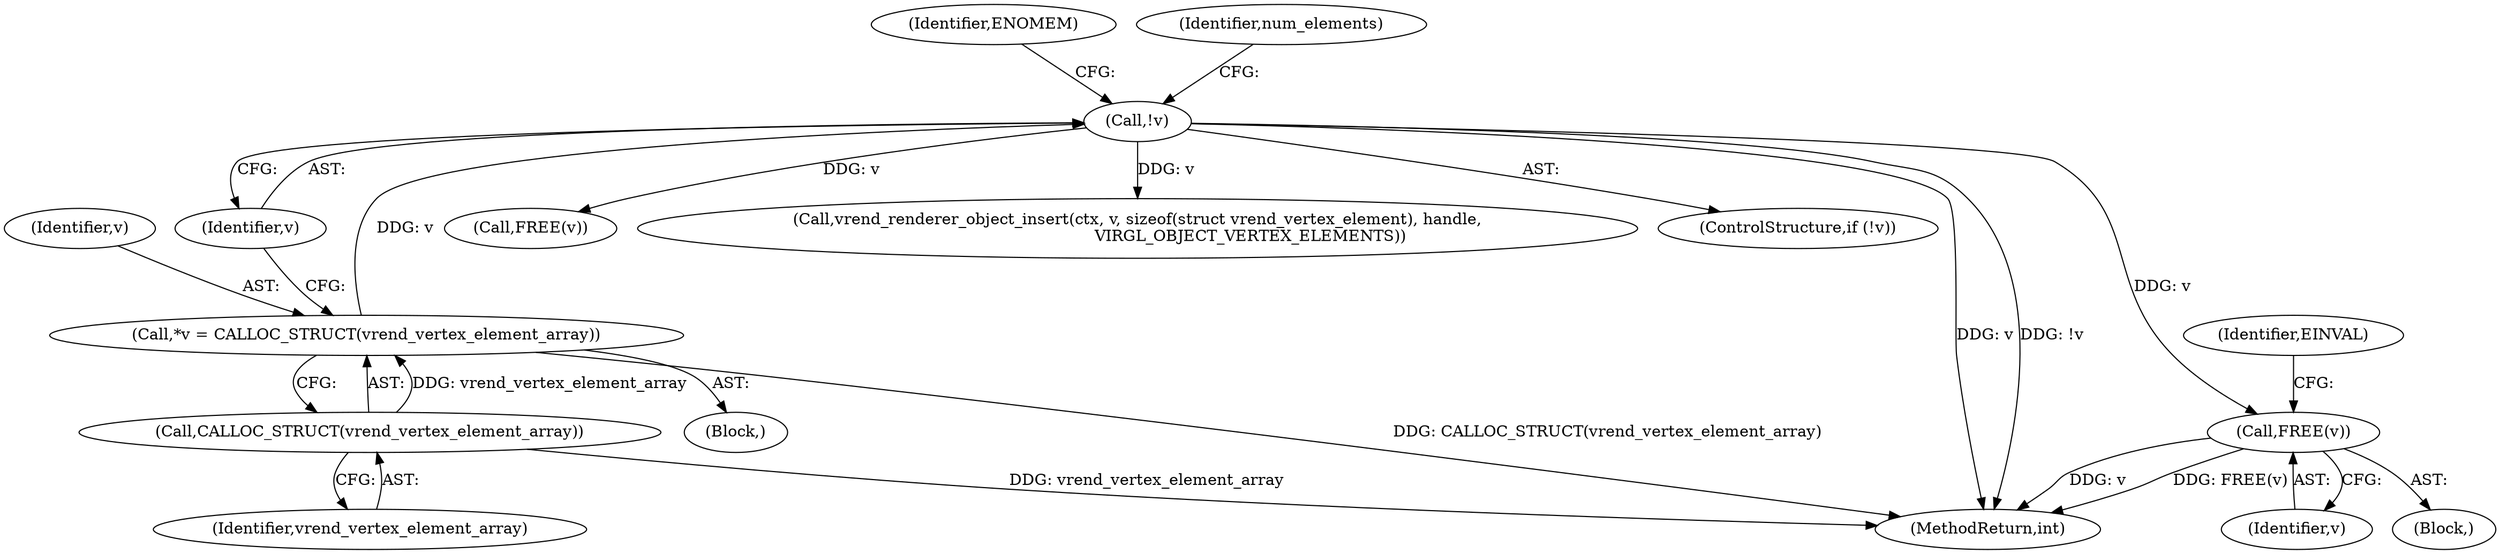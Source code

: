 digraph "0_virglrenderer_737c3350850ca4dbc5633b3bdb4118176ce59920@pointer" {
"1000452" [label="(Call,FREE(v))"];
"1000116" [label="(Call,!v)"];
"1000107" [label="(Call,*v = CALLOC_STRUCT(vrend_vertex_element_array))"];
"1000109" [label="(Call,CALLOC_STRUCT(vrend_vertex_element_array))"];
"1000116" [label="(Call,!v)"];
"1000117" [label="(Identifier,v)"];
"1000168" [label="(Call,FREE(v))"];
"1000624" [label="(Call,vrend_renderer_object_insert(ctx, v, sizeof(struct vrend_vertex_element), handle,\n                                             VIRGL_OBJECT_VERTEX_ELEMENTS))"];
"1000105" [label="(Block,)"];
"1000110" [label="(Identifier,vrend_vertex_element_array)"];
"1000119" [label="(Identifier,ENOMEM)"];
"1000122" [label="(Identifier,num_elements)"];
"1000109" [label="(Call,CALLOC_STRUCT(vrend_vertex_element_array))"];
"1000453" [label="(Identifier,v)"];
"1000115" [label="(ControlStructure,if (!v))"];
"1000107" [label="(Call,*v = CALLOC_STRUCT(vrend_vertex_element_array))"];
"1000443" [label="(Block,)"];
"1000455" [label="(Identifier,EINVAL)"];
"1000641" [label="(MethodReturn,int)"];
"1000108" [label="(Identifier,v)"];
"1000452" [label="(Call,FREE(v))"];
"1000452" -> "1000443"  [label="AST: "];
"1000452" -> "1000453"  [label="CFG: "];
"1000453" -> "1000452"  [label="AST: "];
"1000455" -> "1000452"  [label="CFG: "];
"1000452" -> "1000641"  [label="DDG: FREE(v)"];
"1000452" -> "1000641"  [label="DDG: v"];
"1000116" -> "1000452"  [label="DDG: v"];
"1000116" -> "1000115"  [label="AST: "];
"1000116" -> "1000117"  [label="CFG: "];
"1000117" -> "1000116"  [label="AST: "];
"1000119" -> "1000116"  [label="CFG: "];
"1000122" -> "1000116"  [label="CFG: "];
"1000116" -> "1000641"  [label="DDG: v"];
"1000116" -> "1000641"  [label="DDG: !v"];
"1000107" -> "1000116"  [label="DDG: v"];
"1000116" -> "1000168"  [label="DDG: v"];
"1000116" -> "1000624"  [label="DDG: v"];
"1000107" -> "1000105"  [label="AST: "];
"1000107" -> "1000109"  [label="CFG: "];
"1000108" -> "1000107"  [label="AST: "];
"1000109" -> "1000107"  [label="AST: "];
"1000117" -> "1000107"  [label="CFG: "];
"1000107" -> "1000641"  [label="DDG: CALLOC_STRUCT(vrend_vertex_element_array)"];
"1000109" -> "1000107"  [label="DDG: vrend_vertex_element_array"];
"1000109" -> "1000110"  [label="CFG: "];
"1000110" -> "1000109"  [label="AST: "];
"1000109" -> "1000641"  [label="DDG: vrend_vertex_element_array"];
}
